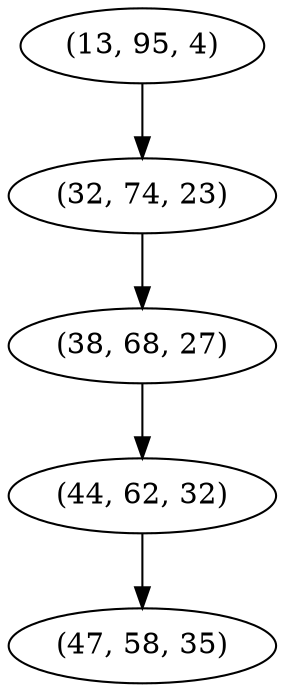 digraph tree {
    "(13, 95, 4)";
    "(32, 74, 23)";
    "(38, 68, 27)";
    "(44, 62, 32)";
    "(47, 58, 35)";
    "(13, 95, 4)" -> "(32, 74, 23)";
    "(32, 74, 23)" -> "(38, 68, 27)";
    "(38, 68, 27)" -> "(44, 62, 32)";
    "(44, 62, 32)" -> "(47, 58, 35)";
}

